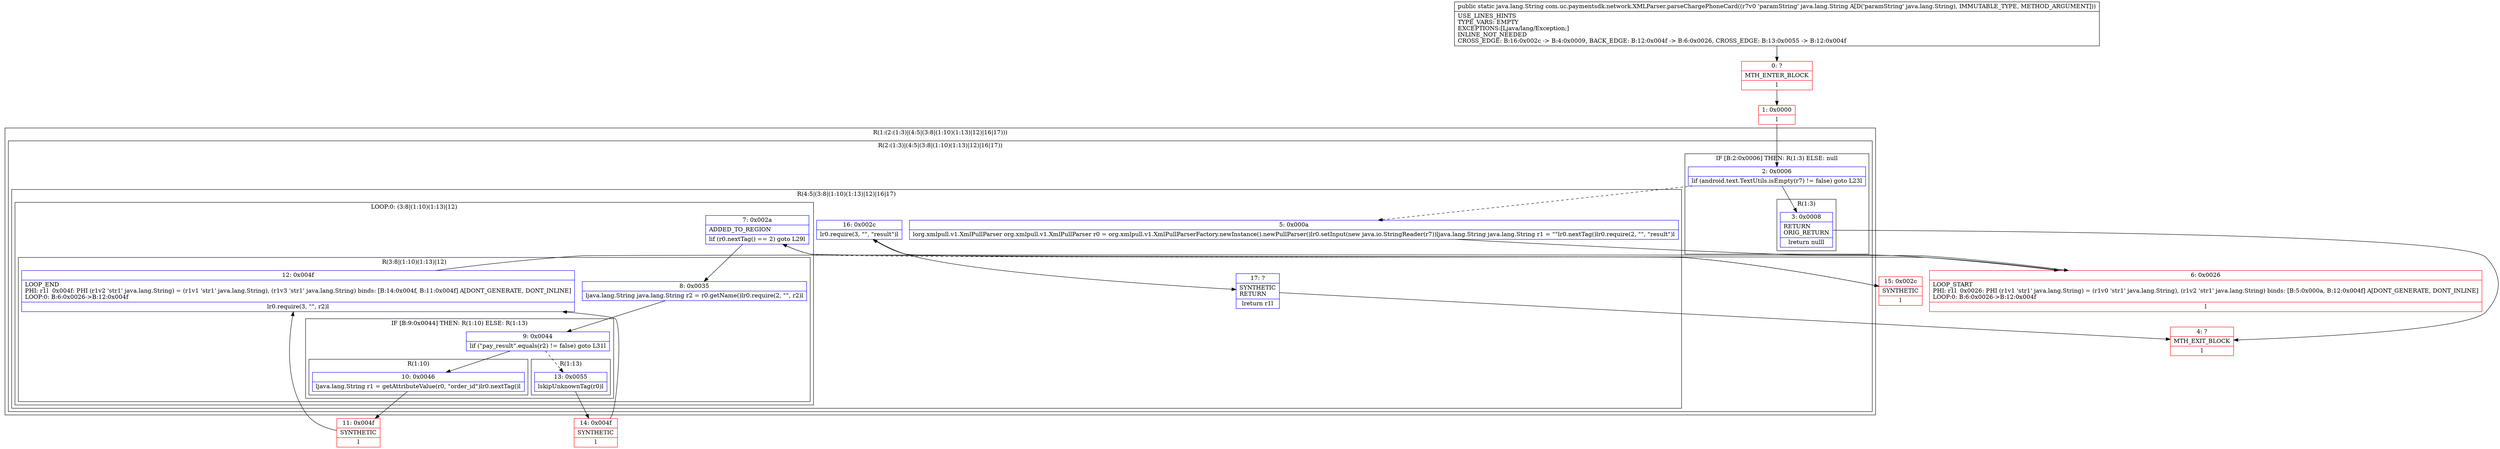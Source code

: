 digraph "CFG forcom.uc.paymentsdk.network.XMLParser.parseChargePhoneCard(Ljava\/lang\/String;)Ljava\/lang\/String;" {
subgraph cluster_Region_1048284554 {
label = "R(1:(2:(1:3)|(4:5|(3:8|(1:10)(1:13)|12)|16|17)))";
node [shape=record,color=blue];
subgraph cluster_Region_1575921263 {
label = "R(2:(1:3)|(4:5|(3:8|(1:10)(1:13)|12)|16|17))";
node [shape=record,color=blue];
subgraph cluster_IfRegion_83458606 {
label = "IF [B:2:0x0006] THEN: R(1:3) ELSE: null";
node [shape=record,color=blue];
Node_2 [shape=record,label="{2\:\ 0x0006|lif (android.text.TextUtils.isEmpty(r7) != false) goto L23l}"];
subgraph cluster_Region_1557490015 {
label = "R(1:3)";
node [shape=record,color=blue];
Node_3 [shape=record,label="{3\:\ 0x0008|RETURN\lORIG_RETURN\l|lreturn nulll}"];
}
}
subgraph cluster_Region_1367554122 {
label = "R(4:5|(3:8|(1:10)(1:13)|12)|16|17)";
node [shape=record,color=blue];
Node_5 [shape=record,label="{5\:\ 0x000a|lorg.xmlpull.v1.XmlPullParser org.xmlpull.v1.XmlPullParser r0 = org.xmlpull.v1.XmlPullParserFactory.newInstance().newPullParser()lr0.setInput(new java.io.StringReader(r7))ljava.lang.String java.lang.String r1 = \"\"lr0.nextTag()lr0.require(2, \"\", \"result\")l}"];
subgraph cluster_LoopRegion_481644003 {
label = "LOOP:0: (3:8|(1:10)(1:13)|12)";
node [shape=record,color=blue];
Node_7 [shape=record,label="{7\:\ 0x002a|ADDED_TO_REGION\l|lif (r0.nextTag() == 2) goto L29l}"];
subgraph cluster_Region_1766866693 {
label = "R(3:8|(1:10)(1:13)|12)";
node [shape=record,color=blue];
Node_8 [shape=record,label="{8\:\ 0x0035|ljava.lang.String java.lang.String r2 = r0.getName()lr0.require(2, \"\", r2)l}"];
subgraph cluster_IfRegion_1938887139 {
label = "IF [B:9:0x0044] THEN: R(1:10) ELSE: R(1:13)";
node [shape=record,color=blue];
Node_9 [shape=record,label="{9\:\ 0x0044|lif (\"pay_result\".equals(r2) != false) goto L31l}"];
subgraph cluster_Region_225754742 {
label = "R(1:10)";
node [shape=record,color=blue];
Node_10 [shape=record,label="{10\:\ 0x0046|ljava.lang.String r1 = getAttributeValue(r0, \"order_id\")lr0.nextTag()l}"];
}
subgraph cluster_Region_1165858554 {
label = "R(1:13)";
node [shape=record,color=blue];
Node_13 [shape=record,label="{13\:\ 0x0055|lskipUnknownTag(r0)l}"];
}
}
Node_12 [shape=record,label="{12\:\ 0x004f|LOOP_END\lPHI: r1l  0x004f: PHI (r1v2 'str1' java.lang.String) = (r1v1 'str1' java.lang.String), (r1v3 'str1' java.lang.String) binds: [B:14:0x004f, B:11:0x004f] A[DONT_GENERATE, DONT_INLINE]\lLOOP:0: B:6:0x0026\-\>B:12:0x004f\l|lr0.require(3, \"\", r2)l}"];
}
}
Node_16 [shape=record,label="{16\:\ 0x002c|lr0.require(3, \"\", \"result\")l}"];
Node_17 [shape=record,label="{17\:\ ?|SYNTHETIC\lRETURN\l|lreturn r1l}"];
}
}
}
Node_0 [shape=record,color=red,label="{0\:\ ?|MTH_ENTER_BLOCK\l|l}"];
Node_1 [shape=record,color=red,label="{1\:\ 0x0000|l}"];
Node_4 [shape=record,color=red,label="{4\:\ ?|MTH_EXIT_BLOCK\l|l}"];
Node_6 [shape=record,color=red,label="{6\:\ 0x0026|LOOP_START\lPHI: r1l  0x0026: PHI (r1v1 'str1' java.lang.String) = (r1v0 'str1' java.lang.String), (r1v2 'str1' java.lang.String) binds: [B:5:0x000a, B:12:0x004f] A[DONT_GENERATE, DONT_INLINE]\lLOOP:0: B:6:0x0026\-\>B:12:0x004f\l|l}"];
Node_11 [shape=record,color=red,label="{11\:\ 0x004f|SYNTHETIC\l|l}"];
Node_14 [shape=record,color=red,label="{14\:\ 0x004f|SYNTHETIC\l|l}"];
Node_15 [shape=record,color=red,label="{15\:\ 0x002c|SYNTHETIC\l|l}"];
MethodNode[shape=record,label="{public static java.lang.String com.uc.paymentsdk.network.XMLParser.parseChargePhoneCard((r7v0 'paramString' java.lang.String A[D('paramString' java.lang.String), IMMUTABLE_TYPE, METHOD_ARGUMENT]))  | USE_LINES_HINTS\lTYPE_VARS: EMPTY\lEXCEPTIONS:[Ljava\/lang\/Exception;]\lINLINE_NOT_NEEDED\lCROSS_EDGE: B:16:0x002c \-\> B:4:0x0009, BACK_EDGE: B:12:0x004f \-\> B:6:0x0026, CROSS_EDGE: B:13:0x0055 \-\> B:12:0x004f\l}"];
MethodNode -> Node_0;
Node_2 -> Node_3;
Node_2 -> Node_5[style=dashed];
Node_3 -> Node_4;
Node_5 -> Node_6;
Node_7 -> Node_8;
Node_7 -> Node_15[style=dashed];
Node_8 -> Node_9;
Node_9 -> Node_10;
Node_9 -> Node_13[style=dashed];
Node_10 -> Node_11;
Node_13 -> Node_14;
Node_12 -> Node_6;
Node_16 -> Node_17;
Node_17 -> Node_4;
Node_0 -> Node_1;
Node_1 -> Node_2;
Node_6 -> Node_7;
Node_11 -> Node_12;
Node_14 -> Node_12;
Node_15 -> Node_16;
}

